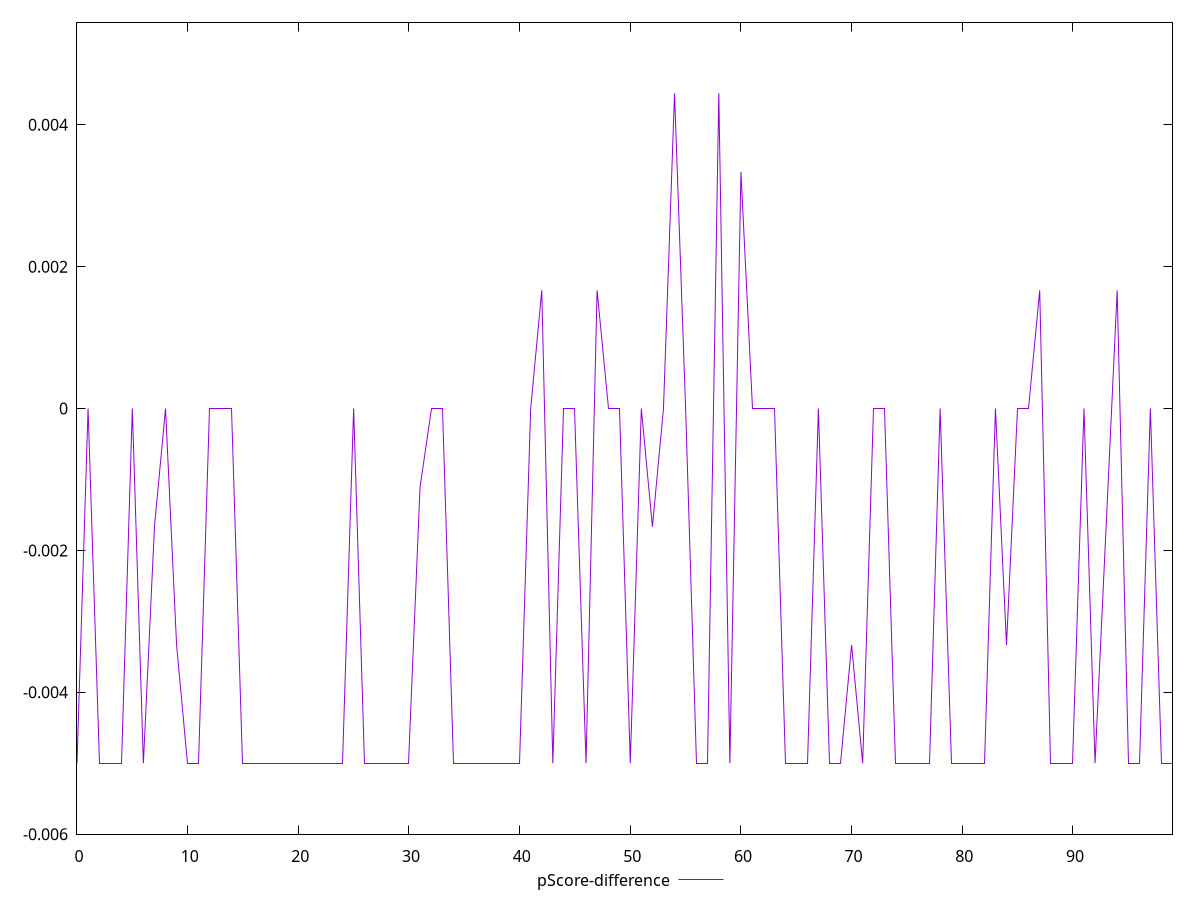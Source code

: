 reset

$pScoreDifference <<EOF
0 -0.0050000000000000044
1 0
2 -0.0050000000000000044
3 -0.0050000000000000044
4 -0.0050000000000000044
5 0
6 -0.0050000000000000044
7 -0.0016666666666665941
8 0
9 -0.0033333333333332993
10 -0.0050000000000000044
11 -0.0050000000000000044
12 0
13 0
14 0
15 -0.0050000000000000044
16 -0.0050000000000000044
17 -0.0050000000000000044
18 -0.0050000000000000044
19 -0.0050000000000000044
20 -0.0050000000000000044
21 -0.0050000000000000044
22 -0.0050000000000000044
23 -0.0050000000000000044
24 -0.0050000000000000044
25 0
26 -0.0050000000000000044
27 -0.0050000000000000044
28 -0.0050000000000000044
29 -0.0050000000000000044
30 -0.0050000000000000044
31 -0.0011111111111110628
32 0
33 0
34 -0.0050000000000000044
35 -0.0050000000000000044
36 -0.0050000000000000044
37 -0.0050000000000000044
38 -0.0050000000000000044
39 -0.0050000000000000044
40 -0.0050000000000000044
41 0
42 0.0016666666666665941
43 -0.0050000000000000044
44 0
45 0
46 -0.0050000000000000044
47 0.0016666666666667052
48 0
49 0
50 -0.0050000000000000044
51 0
52 -0.0016666666666665941
53 0
54 0.004444444444444473
55 0
56 -0.0050000000000000044
57 -0.0050000000000000044
58 0.004444444444444473
59 -0.0050000000000000044
60 0.0033333333333332993
61 0
62 0
63 0
64 -0.0050000000000000044
65 -0.0050000000000000044
66 -0.0050000000000000044
67 0
68 -0.0050000000000000044
69 -0.0050000000000000044
70 -0.0033333333333332993
71 -0.0050000000000000044
72 0
73 0
74 -0.0050000000000000044
75 -0.0050000000000000044
76 -0.0050000000000000044
77 -0.0050000000000000044
78 0
79 -0.0050000000000000044
80 -0.0050000000000000044
81 -0.0050000000000000044
82 -0.0050000000000000044
83 0
84 -0.0033333333333332993
85 0
86 0
87 0.0016666666666665941
88 -0.0050000000000000044
89 -0.0050000000000000044
90 -0.0050000000000000044
91 0
92 -0.0050000000000000044
93 -0.0016666666666667052
94 0.0016666666666665941
95 -0.0050000000000000044
96 -0.0050000000000000044
97 0
98 -0.0050000000000000044
99 -0.0050000000000000044
EOF

set key outside below
set xrange [0:99]
set yrange [-0.0060000000000000045:0.005444444444444473]
set trange [-0.0060000000000000045:0.005444444444444473]
set terminal svg size 640, 500 enhanced background rgb 'white'
set output "report_00013_2021-02-09T12-04-24.940Z/offscreen-images/samples/pages/pScore-difference/values.svg"

plot $pScoreDifference title "pScore-difference" with line

reset
